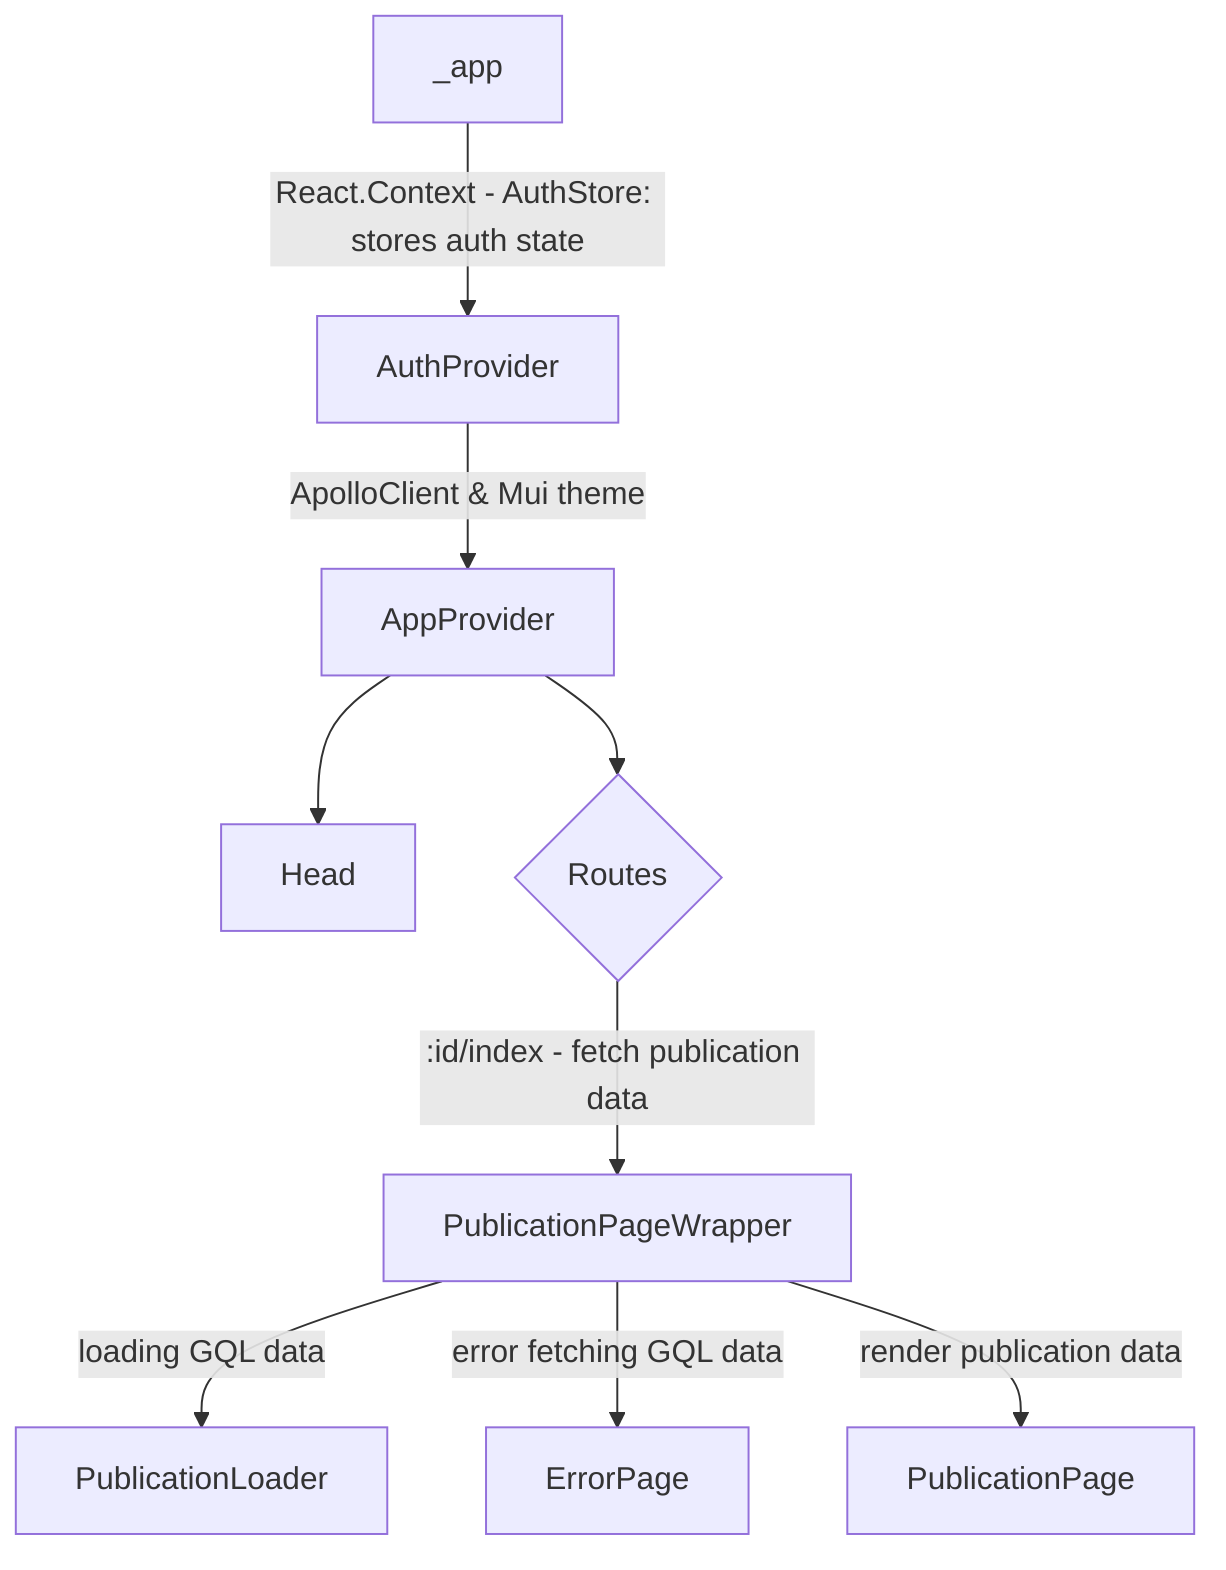 graph TD
    A[_app] --> |React.Context - AuthStore: stores auth state| B[AuthProvider]
    B --> |ApolloClient & Mui theme| C[AppProvider]
    C --> D[Head]
    C --> E{Routes}
    E --> |:id/index - fetch publication data| F[PublicationPageWrapper]
    F --> |loading GQL data| G[PublicationLoader]
    F --> |error fetching GQL data| H[ErrorPage]
    F --> |render publication data| I[PublicationPage]